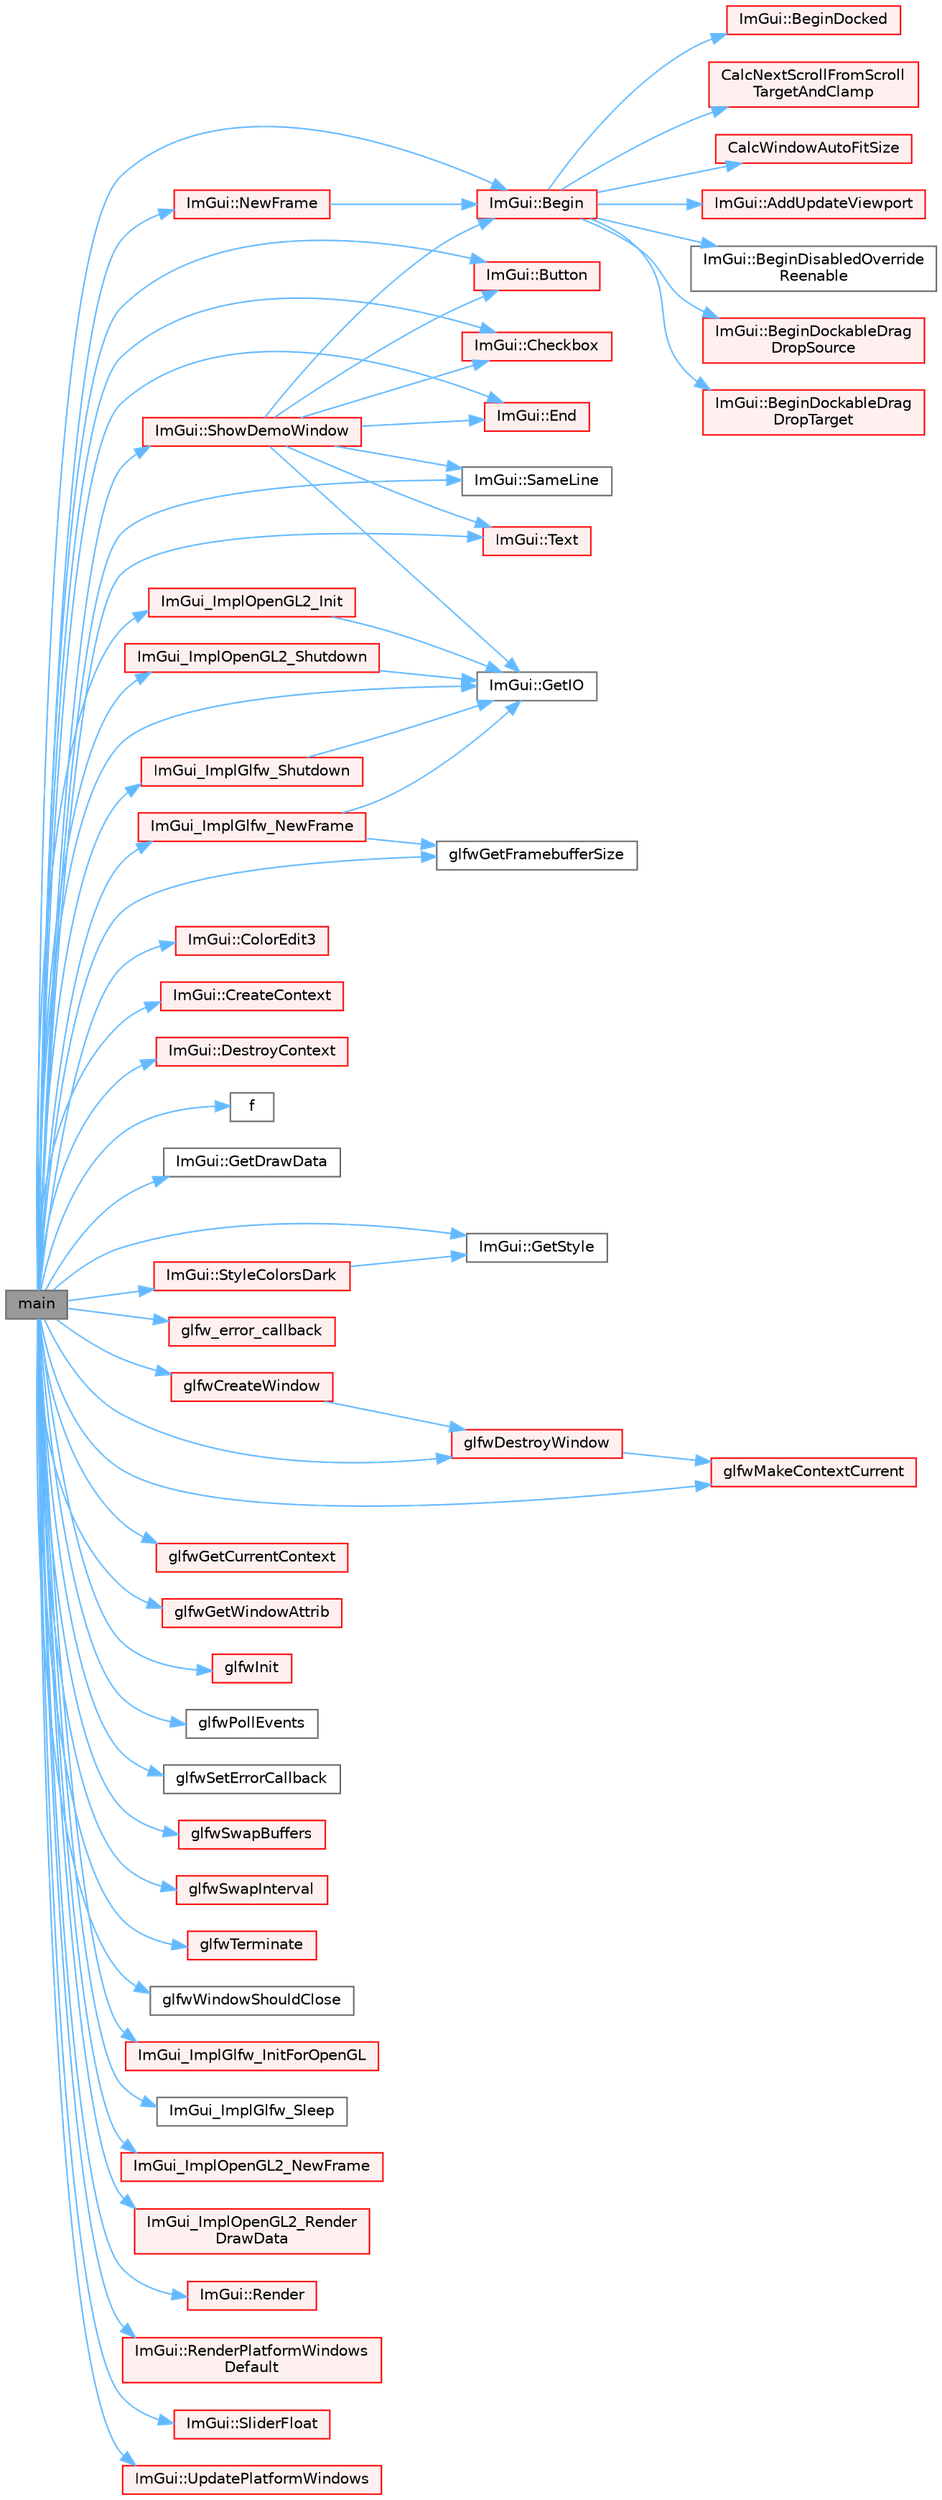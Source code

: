 digraph "main"
{
 // LATEX_PDF_SIZE
  bgcolor="transparent";
  edge [fontname=Helvetica,fontsize=10,labelfontname=Helvetica,labelfontsize=10];
  node [fontname=Helvetica,fontsize=10,shape=box,height=0.2,width=0.4];
  rankdir="LR";
  Node1 [id="Node000001",label="main",height=0.2,width=0.4,color="gray40", fillcolor="grey60", style="filled", fontcolor="black",tooltip=" "];
  Node1 -> Node2 [id="edge66_Node000001_Node000002",color="steelblue1",style="solid",tooltip=" "];
  Node2 [id="Node000002",label="ImGui::Begin",height=0.2,width=0.4,color="red", fillcolor="#FFF0F0", style="filled",URL="$namespace_im_gui.html#a581e58db0bc930bafa4a5d23093a2b99",tooltip=" "];
  Node2 -> Node3 [id="edge67_Node000002_Node000003",color="steelblue1",style="solid",tooltip=" "];
  Node3 [id="Node000003",label="ImGui::AddUpdateViewport",height=0.2,width=0.4,color="red", fillcolor="#FFF0F0", style="filled",URL="$namespace_im_gui.html#ada58e5d3e2efc3cef60f213d771408d8",tooltip=" "];
  Node2 -> Node24 [id="edge68_Node000002_Node000024",color="steelblue1",style="solid",tooltip=" "];
  Node24 [id="Node000024",label="ImGui::BeginDisabledOverride\lReenable",height=0.2,width=0.4,color="grey40", fillcolor="white", style="filled",URL="$namespace_im_gui.html#a26b36756e219b7129f894e1c2feb17a8",tooltip=" "];
  Node2 -> Node25 [id="edge69_Node000002_Node000025",color="steelblue1",style="solid",tooltip=" "];
  Node25 [id="Node000025",label="ImGui::BeginDockableDrag\lDropSource",height=0.2,width=0.4,color="red", fillcolor="#FFF0F0", style="filled",URL="$namespace_im_gui.html#a7a435b1565d4884e42a5ee5667f21a1f",tooltip=" "];
  Node2 -> Node374 [id="edge70_Node000002_Node000374",color="steelblue1",style="solid",tooltip=" "];
  Node374 [id="Node000374",label="ImGui::BeginDockableDrag\lDropTarget",height=0.2,width=0.4,color="red", fillcolor="#FFF0F0", style="filled",URL="$namespace_im_gui.html#a1725ff3becdb963b97c16d69d4c9f308",tooltip=" "];
  Node2 -> Node416 [id="edge71_Node000002_Node000416",color="steelblue1",style="solid",tooltip=" "];
  Node416 [id="Node000416",label="ImGui::BeginDocked",height=0.2,width=0.4,color="red", fillcolor="#FFF0F0", style="filled",URL="$namespace_im_gui.html#a627bb85e7c0ab597360f63719bfb1e55",tooltip=" "];
  Node2 -> Node267 [id="edge72_Node000002_Node000267",color="steelblue1",style="solid",tooltip=" "];
  Node267 [id="Node000267",label="CalcNextScrollFromScroll\lTargetAndClamp",height=0.2,width=0.4,color="red", fillcolor="#FFF0F0", style="filled",URL="$imgui_8cpp.html#a07abb80a54115cb5cf9da03351e29533",tooltip=" "];
  Node2 -> Node243 [id="edge73_Node000002_Node000243",color="steelblue1",style="solid",tooltip=" "];
  Node243 [id="Node000243",label="CalcWindowAutoFitSize",height=0.2,width=0.4,color="red", fillcolor="#FFF0F0", style="filled",URL="$imgui_8cpp.html#acbe6338daf87dc6ab636f02f1367eb41",tooltip=" "];
  Node1 -> Node512 [id="edge74_Node000001_Node000512",color="steelblue1",style="solid",tooltip=" "];
  Node512 [id="Node000512",label="ImGui::Button",height=0.2,width=0.4,color="red", fillcolor="#FFF0F0", style="filled",URL="$namespace_im_gui.html#a38094c568ce398db5a3abb9d3ac92030",tooltip=" "];
  Node1 -> Node515 [id="edge75_Node000001_Node000515",color="steelblue1",style="solid",tooltip=" "];
  Node515 [id="Node000515",label="ImGui::Checkbox",height=0.2,width=0.4,color="red", fillcolor="#FFF0F0", style="filled",URL="$namespace_im_gui.html#a57d73c1d0ef807fef734d91024092027",tooltip=" "];
  Node1 -> Node516 [id="edge76_Node000001_Node000516",color="steelblue1",style="solid",tooltip=" "];
  Node516 [id="Node000516",label="ImGui::ColorEdit3",height=0.2,width=0.4,color="red", fillcolor="#FFF0F0", style="filled",URL="$namespace_im_gui.html#a5afe76ba1c91f07363e40396e7df656e",tooltip=" "];
  Node1 -> Node650 [id="edge77_Node000001_Node000650",color="steelblue1",style="solid",tooltip=" "];
  Node650 [id="Node000650",label="ImGui::CreateContext",height=0.2,width=0.4,color="red", fillcolor="#FFF0F0", style="filled",URL="$namespace_im_gui.html#a4ff6c9ad05a0eba37ce1b5ff1607810a",tooltip=" "];
  Node1 -> Node662 [id="edge78_Node000001_Node000662",color="steelblue1",style="solid",tooltip=" "];
  Node662 [id="Node000662",label="ImGui::DestroyContext",height=0.2,width=0.4,color="red", fillcolor="#FFF0F0", style="filled",URL="$namespace_im_gui.html#ab9132deece575023170cd8e681d0581d",tooltip=" "];
  Node1 -> Node87 [id="edge79_Node000001_Node000087",color="steelblue1",style="solid",tooltip=" "];
  Node87 [id="Node000087",label="ImGui::End",height=0.2,width=0.4,color="red", fillcolor="#FFF0F0", style="filled",URL="$namespace_im_gui.html#a5479d93794a004c67ceb6d13f37c8254",tooltip=" "];
  Node1 -> Node7 [id="edge80_Node000001_Node000007",color="steelblue1",style="solid",tooltip=" "];
  Node7 [id="Node000007",label="f",height=0.2,width=0.4,color="grey40", fillcolor="white", style="filled",URL="$cxx11__tensor__map_8cpp.html#a7f507fea02198f6cb81c86640c7b1a4e",tooltip=" "];
  Node1 -> Node676 [id="edge81_Node000001_Node000676",color="steelblue1",style="solid",tooltip=" "];
  Node676 [id="Node000676",label="ImGui::GetDrawData",height=0.2,width=0.4,color="grey40", fillcolor="white", style="filled",URL="$namespace_im_gui.html#ab73131dc44b1267dac04f0c2bb0af983",tooltip=" "];
  Node1 -> Node665 [id="edge82_Node000001_Node000665",color="steelblue1",style="solid",tooltip=" "];
  Node665 [id="Node000665",label="ImGui::GetIO",height=0.2,width=0.4,color="grey40", fillcolor="white", style="filled",URL="$namespace_im_gui.html#a3179e560812f878f3961ce803a5d9302",tooltip=" "];
  Node1 -> Node677 [id="edge83_Node000001_Node000677",color="steelblue1",style="solid",tooltip=" "];
  Node677 [id="Node000677",label="ImGui::GetStyle",height=0.2,width=0.4,color="grey40", fillcolor="white", style="filled",URL="$namespace_im_gui.html#abafef4bb3e3654efd96a47b2e22870a7",tooltip=" "];
  Node1 -> Node678 [id="edge84_Node000001_Node000678",color="steelblue1",style="solid",tooltip=" "];
  Node678 [id="Node000678",label="glfw_error_callback",height=0.2,width=0.4,color="red", fillcolor="#FFF0F0", style="filled",URL="$example__glfw__metal_2main_8mm.html#a14c3332320afb7420f44fd067c1a7c9f",tooltip=" "];
  Node1 -> Node681 [id="edge85_Node000001_Node000681",color="steelblue1",style="solid",tooltip=" "];
  Node681 [id="Node000681",label="glfwCreateWindow",height=0.2,width=0.4,color="red", fillcolor="#FFF0F0", style="filled",URL="$group__window.html#gaaccd00fafe81e2db94e8cdf55721e055",tooltip="Creates a window and its associated context."];
  Node681 -> Node694 [id="edge86_Node000681_Node000694",color="steelblue1",style="solid",tooltip=" "];
  Node694 [id="Node000694",label="glfwDestroyWindow",height=0.2,width=0.4,color="red", fillcolor="#FFF0F0", style="filled",URL="$group__window.html#ga806747476b7247d292be3711c323ea10",tooltip="Destroys the specified window and its context."];
  Node694 -> Node696 [id="edge87_Node000694_Node000696",color="steelblue1",style="solid",tooltip=" "];
  Node696 [id="Node000696",label="glfwMakeContextCurrent",height=0.2,width=0.4,color="red", fillcolor="#FFF0F0", style="filled",URL="$group__context.html#gafd76c93e15ec8b0b90506a9936a46185",tooltip="Makes the context of the specified window current for the calling thread."];
  Node1 -> Node694 [id="edge88_Node000001_Node000694",color="steelblue1",style="solid",tooltip=" "];
  Node1 -> Node697 [id="edge89_Node000001_Node000697",color="steelblue1",style="solid",tooltip=" "];
  Node697 [id="Node000697",label="glfwGetCurrentContext",height=0.2,width=0.4,color="red", fillcolor="#FFF0F0", style="filled",URL="$group__context.html#gab5fde1ef6238bfb82c7a2293f86172de",tooltip="Returns the window whose context is current on the calling thread."];
  Node1 -> Node698 [id="edge90_Node000001_Node000698",color="steelblue1",style="solid",tooltip=" "];
  Node698 [id="Node000698",label="glfwGetFramebufferSize",height=0.2,width=0.4,color="grey40", fillcolor="white", style="filled",URL="$group__window.html#gaf7d17f3534b4b6dc9a6f905e3a240b7e",tooltip="Retrieves the size of the framebuffer of the specified window."];
  Node1 -> Node699 [id="edge91_Node000001_Node000699",color="steelblue1",style="solid",tooltip=" "];
  Node699 [id="Node000699",label="glfwGetWindowAttrib",height=0.2,width=0.4,color="red", fillcolor="#FFF0F0", style="filled",URL="$group__window.html#ga1bb0c7e100418e284dbb800789c63d40",tooltip="Returns an attribute of the specified window."];
  Node1 -> Node700 [id="edge92_Node000001_Node000700",color="steelblue1",style="solid",tooltip=" "];
  Node700 [id="Node000700",label="glfwInit",height=0.2,width=0.4,color="red", fillcolor="#FFF0F0", style="filled",URL="$group__init.html#gab41771f0215a2e0afb4cf1cf98082d40",tooltip="Initializes the GLFW library."];
  Node1 -> Node696 [id="edge93_Node000001_Node000696",color="steelblue1",style="solid",tooltip=" "];
  Node1 -> Node854 [id="edge94_Node000001_Node000854",color="steelblue1",style="solid",tooltip=" "];
  Node854 [id="Node000854",label="glfwPollEvents",height=0.2,width=0.4,color="grey40", fillcolor="white", style="filled",URL="$group__window.html#ga872d16e4c77f58c0436f356255920cfc",tooltip="Processes all pending events."];
  Node1 -> Node855 [id="edge95_Node000001_Node000855",color="steelblue1",style="solid",tooltip=" "];
  Node855 [id="Node000855",label="glfwSetErrorCallback",height=0.2,width=0.4,color="grey40", fillcolor="white", style="filled",URL="$group__init.html#ga746e2757d069eaea423349aca6ae097a",tooltip="Sets the error callback."];
  Node1 -> Node856 [id="edge96_Node000001_Node000856",color="steelblue1",style="solid",tooltip=" "];
  Node856 [id="Node000856",label="glfwSwapBuffers",height=0.2,width=0.4,color="red", fillcolor="#FFF0F0", style="filled",URL="$group__window.html#gafb827800eedbfcbc97b1e5408df668d7",tooltip="Swaps the front and back buffers of the specified window."];
  Node1 -> Node857 [id="edge97_Node000001_Node000857",color="steelblue1",style="solid",tooltip=" "];
  Node857 [id="Node000857",label="glfwSwapInterval",height=0.2,width=0.4,color="red", fillcolor="#FFF0F0", style="filled",URL="$group__context.html#ga12a595c06947cec4967c6e1f14210a8a",tooltip="Sets the swap interval for the current context."];
  Node1 -> Node858 [id="edge98_Node000001_Node000858",color="steelblue1",style="solid",tooltip=" "];
  Node858 [id="Node000858",label="glfwTerminate",height=0.2,width=0.4,color="red", fillcolor="#FFF0F0", style="filled",URL="$group__init.html#gafd90e6fd4819ea9e22e5e739519a6504",tooltip="Terminates the GLFW library."];
  Node1 -> Node859 [id="edge99_Node000001_Node000859",color="steelblue1",style="solid",tooltip=" "];
  Node859 [id="Node000859",label="glfwWindowShouldClose",height=0.2,width=0.4,color="grey40", fillcolor="white", style="filled",URL="$group__window.html#gaa6162f67dfa38b8beda2fea623649332",tooltip="Checks the close flag of the specified window."];
  Node1 -> Node860 [id="edge100_Node000001_Node000860",color="steelblue1",style="solid",tooltip=" "];
  Node860 [id="Node000860",label="ImGui_ImplGlfw_InitForOpenGL",height=0.2,width=0.4,color="red", fillcolor="#FFF0F0", style="filled",URL="$imgui__impl__glfw_8cpp.html#a3d472e598f8e218a0bd994e840b865ab",tooltip=" "];
  Node1 -> Node939 [id="edge101_Node000001_Node000939",color="steelblue1",style="solid",tooltip=" "];
  Node939 [id="Node000939",label="ImGui_ImplGlfw_NewFrame",height=0.2,width=0.4,color="red", fillcolor="#FFF0F0", style="filled",URL="$imgui__impl__glfw_8cpp.html#a206e99434f63c4b8e24e8a4208c11b65",tooltip=" "];
  Node939 -> Node665 [id="edge102_Node000939_Node000665",color="steelblue1",style="solid",tooltip=" "];
  Node939 -> Node698 [id="edge103_Node000939_Node000698",color="steelblue1",style="solid",tooltip=" "];
  Node1 -> Node956 [id="edge104_Node000001_Node000956",color="steelblue1",style="solid",tooltip=" "];
  Node956 [id="Node000956",label="ImGui_ImplGlfw_Shutdown",height=0.2,width=0.4,color="red", fillcolor="#FFF0F0", style="filled",URL="$imgui__impl__glfw_8cpp.html#a983c2903ccb938fea5ecdd4d53e54704",tooltip=" "];
  Node956 -> Node665 [id="edge105_Node000956_Node000665",color="steelblue1",style="solid",tooltip=" "];
  Node1 -> Node959 [id="edge106_Node000001_Node000959",color="steelblue1",style="solid",tooltip=" "];
  Node959 [id="Node000959",label="ImGui_ImplGlfw_Sleep",height=0.2,width=0.4,color="grey40", fillcolor="white", style="filled",URL="$imgui__impl__glfw_8cpp.html#a76f4eb755b660ac33c672fbed7455c39",tooltip=" "];
  Node1 -> Node960 [id="edge107_Node000001_Node000960",color="steelblue1",style="solid",tooltip=" "];
  Node960 [id="Node000960",label="ImGui_ImplOpenGL2_Init",height=0.2,width=0.4,color="red", fillcolor="#FFF0F0", style="filled",URL="$imgui__impl__opengl2_8cpp.html#a6eaf994af4c385ea9858cc1af5d234a0",tooltip=" "];
  Node960 -> Node665 [id="edge108_Node000960_Node000665",color="steelblue1",style="solid",tooltip=" "];
  Node1 -> Node966 [id="edge109_Node000001_Node000966",color="steelblue1",style="solid",tooltip=" "];
  Node966 [id="Node000966",label="ImGui_ImplOpenGL2_NewFrame",height=0.2,width=0.4,color="red", fillcolor="#FFF0F0", style="filled",URL="$imgui__impl__opengl2_8cpp.html#a118aaff2d52a10d4a7e8aaad92182a16",tooltip=" "];
  Node1 -> Node963 [id="edge110_Node000001_Node000963",color="steelblue1",style="solid",tooltip=" "];
  Node963 [id="Node000963",label="ImGui_ImplOpenGL2_Render\lDrawData",height=0.2,width=0.4,color="red", fillcolor="#FFF0F0", style="filled",URL="$imgui__impl__opengl2_8cpp.html#ab65d71bd0bdfcc4a0a73436b84f82647",tooltip=" "];
  Node1 -> Node1042 [id="edge111_Node000001_Node001042",color="steelblue1",style="solid",tooltip=" "];
  Node1042 [id="Node001042",label="ImGui_ImplOpenGL2_Shutdown",height=0.2,width=0.4,color="red", fillcolor="#FFF0F0", style="filled",URL="$imgui__impl__opengl2_8cpp.html#ad79dd5ab4eb96f259be274cbcb4e48f0",tooltip=" "];
  Node1042 -> Node665 [id="edge112_Node001042_Node000665",color="steelblue1",style="solid",tooltip=" "];
  Node1 -> Node1046 [id="edge113_Node000001_Node001046",color="steelblue1",style="solid",tooltip=" "];
  Node1046 [id="Node001046",label="ImGui::NewFrame",height=0.2,width=0.4,color="red", fillcolor="#FFF0F0", style="filled",URL="$namespace_im_gui.html#ab3f1fc018f903b7ad79fd10663375774",tooltip=" "];
  Node1046 -> Node2 [id="edge114_Node001046_Node000002",color="steelblue1",style="solid",tooltip=" "];
  Node1 -> Node1195 [id="edge115_Node000001_Node001195",color="steelblue1",style="solid",tooltip=" "];
  Node1195 [id="Node001195",label="ImGui::Render",height=0.2,width=0.4,color="red", fillcolor="#FFF0F0", style="filled",URL="$namespace_im_gui.html#ab51a164f547317c16c441f1599e3946d",tooltip=" "];
  Node1 -> Node1240 [id="edge116_Node000001_Node001240",color="steelblue1",style="solid",tooltip=" "];
  Node1240 [id="Node001240",label="ImGui::RenderPlatformWindows\lDefault",height=0.2,width=0.4,color="red", fillcolor="#FFF0F0", style="filled",URL="$namespace_im_gui.html#a6b071e16d5fd79c23459135ff562bef5",tooltip=" "];
  Node1 -> Node177 [id="edge117_Node000001_Node000177",color="steelblue1",style="solid",tooltip=" "];
  Node177 [id="Node000177",label="ImGui::SameLine",height=0.2,width=0.4,color="grey40", fillcolor="white", style="filled",URL="$namespace_im_gui.html#addd433eb3aae59119e341e80db474f66",tooltip=" "];
  Node1 -> Node1241 [id="edge118_Node000001_Node001241",color="steelblue1",style="solid",tooltip=" "];
  Node1241 [id="Node001241",label="ImGui::ShowDemoWindow",height=0.2,width=0.4,color="red", fillcolor="#FFF0F0", style="filled",URL="$namespace_im_gui.html#af95643a0ce4893b9e57c12991922fb18",tooltip=" "];
  Node1241 -> Node2 [id="edge119_Node001241_Node000002",color="steelblue1",style="solid",tooltip=" "];
  Node1241 -> Node512 [id="edge120_Node001241_Node000512",color="steelblue1",style="solid",tooltip=" "];
  Node1241 -> Node515 [id="edge121_Node001241_Node000515",color="steelblue1",style="solid",tooltip=" "];
  Node1241 -> Node87 [id="edge122_Node001241_Node000087",color="steelblue1",style="solid",tooltip=" "];
  Node1241 -> Node665 [id="edge123_Node001241_Node000665",color="steelblue1",style="solid",tooltip=" "];
  Node1241 -> Node177 [id="edge124_Node001241_Node000177",color="steelblue1",style="solid",tooltip=" "];
  Node1241 -> Node524 [id="edge125_Node001241_Node000524",color="steelblue1",style="solid",tooltip=" "];
  Node524 [id="Node000524",label="ImGui::Text",height=0.2,width=0.4,color="red", fillcolor="#FFF0F0", style="filled",URL="$namespace_im_gui.html#a9e7b83611fe441d54fad2effb4bf4965",tooltip=" "];
  Node1 -> Node1291 [id="edge126_Node000001_Node001291",color="steelblue1",style="solid",tooltip=" "];
  Node1291 [id="Node001291",label="ImGui::SliderFloat",height=0.2,width=0.4,color="red", fillcolor="#FFF0F0", style="filled",URL="$namespace_im_gui.html#a864f761801792a0cc5ce3408f3392cfc",tooltip=" "];
  Node1 -> Node1680 [id="edge127_Node000001_Node001680",color="steelblue1",style="solid",tooltip=" "];
  Node1680 [id="Node001680",label="ImGui::StyleColorsDark",height=0.2,width=0.4,color="red", fillcolor="#FFF0F0", style="filled",URL="$namespace_im_gui.html#a26c67fc14081b359566d5e135cd8c767",tooltip=" "];
  Node1680 -> Node677 [id="edge128_Node001680_Node000677",color="steelblue1",style="solid",tooltip=" "];
  Node1 -> Node524 [id="edge129_Node000001_Node000524",color="steelblue1",style="solid",tooltip=" "];
  Node1 -> Node1683 [id="edge130_Node000001_Node001683",color="steelblue1",style="solid",tooltip=" "];
  Node1683 [id="Node001683",label="ImGui::UpdatePlatformWindows",height=0.2,width=0.4,color="red", fillcolor="#FFF0F0", style="filled",URL="$namespace_im_gui.html#aec5bbce3200aa681dac6a1915ef07f60",tooltip=" "];
}
